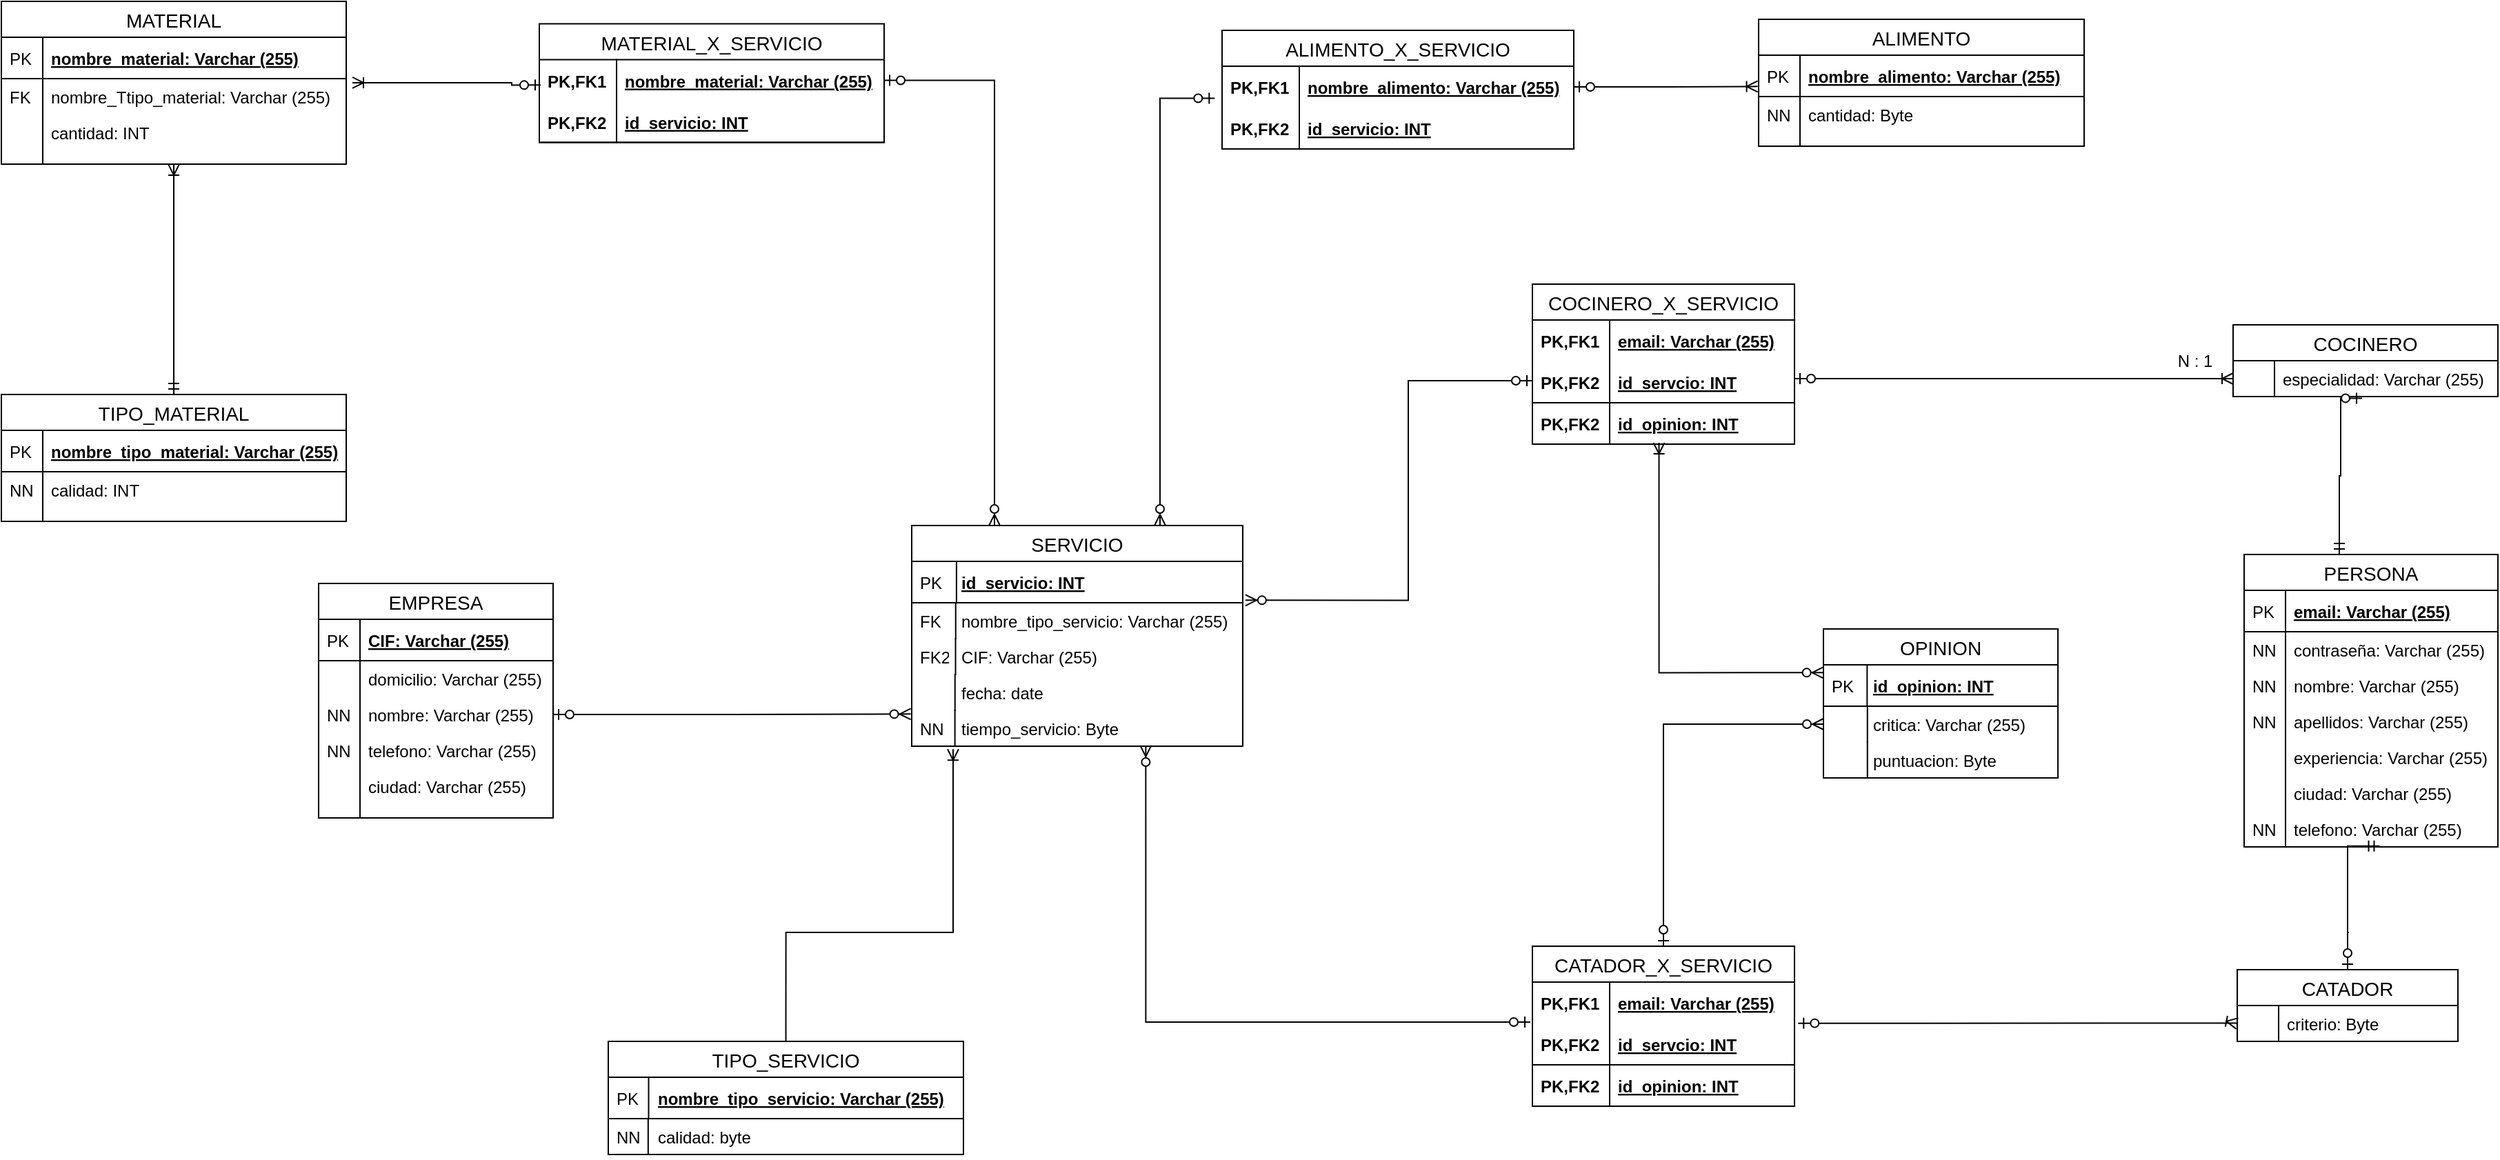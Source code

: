<mxfile version="12.9.14" type="google"><diagram id="ZDZ_1KlS13hnAHn3ss_e" name="Page-1"><mxGraphModel dx="3721" dy="643" grid="1" gridSize="10" guides="1" tooltips="1" connect="1" arrows="1" fold="1" page="1" pageScale="1" pageWidth="827" pageHeight="1169" math="0" shadow="0"><root><mxCell id="0"/><mxCell id="1" parent="0"/><mxCell id="S2x-d__fYlNDsYs370uz-185" style="edgeStyle=orthogonalEdgeStyle;rounded=0;orthogonalLoop=1;jettySize=auto;html=1;exitX=0.5;exitY=0;exitDx=0;exitDy=0;endArrow=ERmandOne;endFill=0;startArrow=ERzeroToOne;startFill=1;entryX=0.534;entryY=0.978;entryDx=0;entryDy=0;entryPerimeter=0;" parent="1" source="S2x-d__fYlNDsYs370uz-127" target="S2x-d__fYlNDsYs370uz-112" edge="1"><mxGeometry relative="1" as="geometry"><Array as="points"><mxPoint x="-578" y="1280"/><mxPoint x="-579" y="1280"/><mxPoint x="-579" y="1240"/></Array><mxPoint x="-577" y="1220" as="targetPoint"/></mxGeometry></mxCell><mxCell id="S2x-d__fYlNDsYs370uz-69" value="ALIMENTO" style="swimlane;fontStyle=0;childLayout=stackLayout;horizontal=1;startSize=26;horizontalStack=0;resizeParent=1;resizeParentMax=0;resizeLast=0;collapsible=1;marginBottom=0;align=center;fontSize=14;" parent="1" vertex="1"><mxGeometry x="-1006" y="618" width="236" height="92" as="geometry"/></mxCell><mxCell id="S2x-d__fYlNDsYs370uz-70" value="nombre_alimento: Varchar (255)" style="shape=partialRectangle;top=0;left=0;right=0;bottom=1;align=left;verticalAlign=middle;fillColor=none;spacingLeft=34;spacingRight=4;overflow=hidden;rotatable=0;points=[[0,0.5],[1,0.5]];portConstraint=eastwest;dropTarget=0;fontStyle=5;fontSize=12;" parent="S2x-d__fYlNDsYs370uz-69" vertex="1"><mxGeometry y="26" width="236" height="30" as="geometry"/></mxCell><mxCell id="S2x-d__fYlNDsYs370uz-71" value="PK" style="shape=partialRectangle;top=0;left=0;bottom=0;fillColor=none;align=left;verticalAlign=middle;spacingLeft=4;spacingRight=4;overflow=hidden;rotatable=0;points=[];portConstraint=eastwest;part=1;fontSize=12;" parent="S2x-d__fYlNDsYs370uz-70" vertex="1" connectable="0"><mxGeometry width="30" height="30" as="geometry"/></mxCell><mxCell id="S2x-d__fYlNDsYs370uz-72" value="cantidad: Byte" style="shape=partialRectangle;top=0;left=0;right=0;bottom=0;align=left;verticalAlign=top;fillColor=none;spacingLeft=34;spacingRight=4;overflow=hidden;rotatable=0;points=[[0,0.5],[1,0.5]];portConstraint=eastwest;dropTarget=0;fontSize=12;" parent="S2x-d__fYlNDsYs370uz-69" vertex="1"><mxGeometry y="56" width="236" height="26" as="geometry"/></mxCell><mxCell id="S2x-d__fYlNDsYs370uz-73" value="NN" style="shape=partialRectangle;top=0;left=0;bottom=0;fillColor=none;align=left;verticalAlign=top;spacingLeft=4;spacingRight=4;overflow=hidden;rotatable=0;points=[];portConstraint=eastwest;part=1;fontSize=12;" parent="S2x-d__fYlNDsYs370uz-72" vertex="1" connectable="0"><mxGeometry width="30" height="26" as="geometry"/></mxCell><mxCell id="S2x-d__fYlNDsYs370uz-78" value="" style="shape=partialRectangle;top=0;left=0;right=0;bottom=0;align=left;verticalAlign=top;fillColor=none;spacingLeft=34;spacingRight=4;overflow=hidden;rotatable=0;points=[[0,0.5],[1,0.5]];portConstraint=eastwest;dropTarget=0;fontSize=12;" parent="S2x-d__fYlNDsYs370uz-69" vertex="1"><mxGeometry y="82" width="236" height="10" as="geometry"/></mxCell><mxCell id="S2x-d__fYlNDsYs370uz-79" value="" style="shape=partialRectangle;top=0;left=0;bottom=0;fillColor=none;align=left;verticalAlign=top;spacingLeft=4;spacingRight=4;overflow=hidden;rotatable=0;points=[];portConstraint=eastwest;part=1;fontSize=12;" parent="S2x-d__fYlNDsYs370uz-78" vertex="1" connectable="0"><mxGeometry width="30" height="10" as="geometry"/></mxCell><mxCell id="S2x-d__fYlNDsYs370uz-49" value="MATERIAL" style="swimlane;fontStyle=0;childLayout=stackLayout;horizontal=1;startSize=26;horizontalStack=0;resizeParent=1;resizeParentMax=0;resizeLast=0;collapsible=1;marginBottom=0;align=center;fontSize=14;" parent="1" vertex="1"><mxGeometry x="-2280" y="605" width="250" height="118" as="geometry"/></mxCell><mxCell id="S2x-d__fYlNDsYs370uz-50" value="nombre_material: Varchar (255)" style="shape=partialRectangle;top=0;left=0;right=0;bottom=1;align=left;verticalAlign=middle;fillColor=none;spacingLeft=34;spacingRight=4;overflow=hidden;rotatable=0;points=[[0,0.5],[1,0.5]];portConstraint=eastwest;dropTarget=0;fontStyle=5;fontSize=12;" parent="S2x-d__fYlNDsYs370uz-49" vertex="1"><mxGeometry y="26" width="250" height="30" as="geometry"/></mxCell><mxCell id="S2x-d__fYlNDsYs370uz-51" value="PK" style="shape=partialRectangle;top=0;left=0;bottom=0;fillColor=none;align=left;verticalAlign=middle;spacingLeft=4;spacingRight=4;overflow=hidden;rotatable=0;points=[];portConstraint=eastwest;part=1;fontSize=12;" parent="S2x-d__fYlNDsYs370uz-50" vertex="1" connectable="0"><mxGeometry width="30" height="30" as="geometry"/></mxCell><mxCell id="S2x-d__fYlNDsYs370uz-52" value="nombre_Ttipo_material: Varchar (255)" style="shape=partialRectangle;top=0;left=0;right=0;bottom=0;align=left;verticalAlign=top;fillColor=none;spacingLeft=34;spacingRight=4;overflow=hidden;rotatable=0;points=[[0,0.5],[1,0.5]];portConstraint=eastwest;dropTarget=0;fontSize=12;" parent="S2x-d__fYlNDsYs370uz-49" vertex="1"><mxGeometry y="56" width="250" height="26" as="geometry"/></mxCell><mxCell id="S2x-d__fYlNDsYs370uz-53" value="FK" style="shape=partialRectangle;top=0;left=0;bottom=0;fillColor=none;align=left;verticalAlign=top;spacingLeft=4;spacingRight=4;overflow=hidden;rotatable=0;points=[];portConstraint=eastwest;part=1;fontSize=12;" parent="S2x-d__fYlNDsYs370uz-52" vertex="1" connectable="0"><mxGeometry width="30" height="26" as="geometry"/></mxCell><mxCell id="S2x-d__fYlNDsYs370uz-54" value="cantidad: INT" style="shape=partialRectangle;top=0;left=0;right=0;bottom=0;align=left;verticalAlign=top;fillColor=none;spacingLeft=34;spacingRight=4;overflow=hidden;rotatable=0;points=[[0,0.5],[1,0.5]];portConstraint=eastwest;dropTarget=0;fontSize=12;" parent="S2x-d__fYlNDsYs370uz-49" vertex="1"><mxGeometry y="82" width="250" height="26" as="geometry"/></mxCell><mxCell id="S2x-d__fYlNDsYs370uz-55" value="" style="shape=partialRectangle;top=0;left=0;bottom=0;fillColor=none;align=left;verticalAlign=top;spacingLeft=4;spacingRight=4;overflow=hidden;rotatable=0;points=[];portConstraint=eastwest;part=1;fontSize=12;" parent="S2x-d__fYlNDsYs370uz-54" vertex="1" connectable="0"><mxGeometry width="30" height="26" as="geometry"/></mxCell><mxCell id="S2x-d__fYlNDsYs370uz-56" value="" style="shape=partialRectangle;top=0;left=0;right=0;bottom=0;align=left;verticalAlign=top;fillColor=none;spacingLeft=34;spacingRight=4;overflow=hidden;rotatable=0;points=[[0,0.5],[1,0.5]];portConstraint=eastwest;dropTarget=0;fontSize=12;" parent="S2x-d__fYlNDsYs370uz-49" vertex="1"><mxGeometry y="108" width="250" height="10" as="geometry"/></mxCell><mxCell id="S2x-d__fYlNDsYs370uz-57" value="" style="shape=partialRectangle;top=0;left=0;bottom=0;fillColor=none;align=left;verticalAlign=top;spacingLeft=4;spacingRight=4;overflow=hidden;rotatable=0;points=[];portConstraint=eastwest;part=1;fontSize=12;" parent="S2x-d__fYlNDsYs370uz-56" vertex="1" connectable="0"><mxGeometry width="30" height="10" as="geometry"/></mxCell><mxCell id="S2x-d__fYlNDsYs370uz-145" value="OPINION" style="swimlane;fontStyle=0;childLayout=stackLayout;horizontal=1;startSize=26;horizontalStack=0;resizeParent=1;resizeParentMax=0;resizeLast=0;collapsible=1;marginBottom=0;align=center;fontSize=14;" parent="1" vertex="1"><mxGeometry x="-959" y="1060" width="170" height="108" as="geometry"/></mxCell><mxCell id="S2x-d__fYlNDsYs370uz-146" value="id_opinion: INT" style="shape=partialRectangle;top=0;left=0;right=0;bottom=1;align=left;verticalAlign=middle;fillColor=none;spacingLeft=34;spacingRight=4;overflow=hidden;rotatable=0;points=[[0,0.5],[1,0.5]];portConstraint=eastwest;dropTarget=0;fontStyle=5;fontSize=12;" parent="S2x-d__fYlNDsYs370uz-145" vertex="1"><mxGeometry y="26" width="170" height="30" as="geometry"/></mxCell><mxCell id="S2x-d__fYlNDsYs370uz-147" value="PK" style="shape=partialRectangle;top=0;left=0;bottom=0;fillColor=none;align=left;verticalAlign=middle;spacingLeft=4;spacingRight=4;overflow=hidden;rotatable=0;points=[];portConstraint=eastwest;part=1;fontSize=12;" parent="S2x-d__fYlNDsYs370uz-146" vertex="1" connectable="0"><mxGeometry width="31.667" height="30" as="geometry"/></mxCell><mxCell id="S2x-d__fYlNDsYs370uz-156" value="critica: Varchar (255)" style="shape=partialRectangle;top=0;left=0;right=0;bottom=0;align=left;verticalAlign=top;fillColor=none;spacingLeft=34;spacingRight=4;overflow=hidden;rotatable=0;points=[[0,0.5],[1,0.5]];portConstraint=eastwest;dropTarget=0;fontSize=12;" parent="S2x-d__fYlNDsYs370uz-145" vertex="1"><mxGeometry y="56" width="170" height="26" as="geometry"/></mxCell><mxCell id="S2x-d__fYlNDsYs370uz-157" value="" style="shape=partialRectangle;top=0;left=0;bottom=0;fillColor=none;align=left;verticalAlign=top;spacingLeft=4;spacingRight=4;overflow=hidden;rotatable=0;points=[];portConstraint=eastwest;part=1;fontSize=12;" parent="S2x-d__fYlNDsYs370uz-156" vertex="1" connectable="0"><mxGeometry width="31.875" height="26" as="geometry"/></mxCell><mxCell id="N7f0ZrR4zLG8gXQav3e6-27" value="puntuacion: Byte" style="shape=partialRectangle;top=0;left=0;right=0;bottom=0;align=left;verticalAlign=top;fillColor=none;spacingLeft=34;spacingRight=4;overflow=hidden;rotatable=0;points=[[0,0.5],[1,0.5]];portConstraint=eastwest;dropTarget=0;fontSize=12;" parent="S2x-d__fYlNDsYs370uz-145" vertex="1"><mxGeometry y="82" width="170" height="26" as="geometry"/></mxCell><mxCell id="N7f0ZrR4zLG8gXQav3e6-28" value="" style="shape=partialRectangle;top=0;left=0;bottom=0;fillColor=none;align=left;verticalAlign=top;spacingLeft=4;spacingRight=4;overflow=hidden;rotatable=0;points=[];portConstraint=eastwest;part=1;fontSize=12;" parent="N7f0ZrR4zLG8gXQav3e6-27" vertex="1" connectable="0"><mxGeometry width="31.875" height="26" as="geometry"/></mxCell><mxCell id="S2x-d__fYlNDsYs370uz-195" style="edgeStyle=orthogonalEdgeStyle;rounded=0;orthogonalLoop=1;jettySize=auto;html=1;entryX=0.483;entryY=0.967;entryDx=0;entryDy=0;entryPerimeter=0;endArrow=ERoneToMany;endFill=0;exitX=-0.001;exitY=0.189;exitDx=0;exitDy=0;exitPerimeter=0;startArrow=ERzeroToMany;startFill=1;" parent="1" source="S2x-d__fYlNDsYs370uz-146" target="N7f0ZrR4zLG8gXQav3e6-23" edge="1"><mxGeometry relative="1" as="geometry"><mxPoint x="-856" y="1080" as="sourcePoint"/><mxPoint x="-1079.8" y="931.09" as="targetPoint"/></mxGeometry></mxCell><mxCell id="S2x-d__fYlNDsYs370uz-193" style="edgeStyle=orthogonalEdgeStyle;rounded=0;orthogonalLoop=1;jettySize=auto;html=1;entryX=0;entryY=0.5;entryDx=0;entryDy=0;endArrow=ERoneToMany;endFill=0;exitX=1;exitY=0.417;exitDx=0;exitDy=0;exitPerimeter=0;startArrow=ERzeroToOne;startFill=1;" parent="1" source="N7f0ZrR4zLG8gXQav3e6-19" target="S2x-d__fYlNDsYs370uz-119" edge="1"><mxGeometry relative="1" as="geometry"><mxPoint x="-974.0" y="878.336" as="sourcePoint"/></mxGeometry></mxCell><mxCell id="S2x-d__fYlNDsYs370uz-191" value="N : 1" style="text;html=1;align=center;verticalAlign=middle;resizable=0;points=[];autosize=1;" parent="1" vertex="1"><mxGeometry x="-710" y="855.5" width="40" height="20" as="geometry"/></mxCell><mxCell id="S2x-d__fYlNDsYs370uz-201" style="edgeStyle=orthogonalEdgeStyle;rounded=0;orthogonalLoop=1;jettySize=auto;html=1;entryX=0;entryY=0.5;entryDx=0;entryDy=0;endArrow=ERoneToMany;endFill=0;exitX=1.014;exitY=0.994;exitDx=0;exitDy=0;startArrow=ERzeroToOne;startFill=1;exitPerimeter=0;" parent="1" source="N7f0ZrR4zLG8gXQav3e6-30" target="S2x-d__fYlNDsYs370uz-128" edge="1"><mxGeometry relative="1" as="geometry"><mxPoint x="-954.76" y="1353.346" as="sourcePoint"/><Array as="points"><mxPoint x="-660" y="1346"/></Array></mxGeometry></mxCell><mxCell id="S2x-d__fYlNDsYs370uz-127" value="CATADOR" style="swimlane;fontStyle=0;childLayout=stackLayout;horizontal=1;startSize=26;horizontalStack=0;resizeParent=1;resizeParentMax=0;resizeLast=0;collapsible=1;marginBottom=0;align=center;fontSize=14;" parent="1" vertex="1"><mxGeometry x="-659" y="1307" width="160" height="52" as="geometry"/></mxCell><mxCell id="S2x-d__fYlNDsYs370uz-128" value="criterio: Byte" style="shape=partialRectangle;top=0;left=0;right=0;bottom=0;align=left;verticalAlign=top;fillColor=none;spacingLeft=34;spacingRight=4;overflow=hidden;rotatable=0;points=[[0,0.5],[1,0.5]];portConstraint=eastwest;dropTarget=0;fontSize=12;" parent="S2x-d__fYlNDsYs370uz-127" vertex="1"><mxGeometry y="26" width="160" height="26" as="geometry"/></mxCell><mxCell id="S2x-d__fYlNDsYs370uz-129" value="" style="shape=partialRectangle;top=0;left=0;bottom=0;fillColor=none;align=left;verticalAlign=top;spacingLeft=4;spacingRight=4;overflow=hidden;rotatable=0;points=[];portConstraint=eastwest;part=1;fontSize=12;" parent="S2x-d__fYlNDsYs370uz-128" vertex="1" connectable="0"><mxGeometry width="30" height="26" as="geometry"/></mxCell><mxCell id="S2x-d__fYlNDsYs370uz-206" style="edgeStyle=orthogonalEdgeStyle;rounded=0;orthogonalLoop=1;jettySize=auto;html=1;entryX=0.5;entryY=0;entryDx=0;entryDy=0;endArrow=ERzeroToOne;endFill=1;exitX=0;exitY=0.5;exitDx=0;exitDy=0;startArrow=ERzeroToMany;startFill=1;" parent="1" source="S2x-d__fYlNDsYs370uz-156" target="N7f0ZrR4zLG8gXQav3e6-29" edge="1"><mxGeometry relative="1" as="geometry"><mxPoint x="-855.875" y="1171.333" as="sourcePoint"/><mxPoint x="-1075" y="1306" as="targetPoint"/></mxGeometry></mxCell><mxCell id="S2x-d__fYlNDsYs370uz-116" value="COCINERO" style="swimlane;fontStyle=0;childLayout=stackLayout;horizontal=1;startSize=26;horizontalStack=0;resizeParent=1;resizeParentMax=0;resizeLast=0;collapsible=1;marginBottom=0;align=center;fontSize=14;" parent="1" vertex="1"><mxGeometry x="-662" y="839.5" width="192" height="52" as="geometry"/></mxCell><mxCell id="S2x-d__fYlNDsYs370uz-119" value="especialidad: Varchar (255)" style="shape=partialRectangle;top=0;left=0;right=0;bottom=0;align=left;verticalAlign=top;fillColor=none;spacingLeft=34;spacingRight=4;overflow=hidden;rotatable=0;points=[[0,0.5],[1,0.5]];portConstraint=eastwest;dropTarget=0;fontSize=12;" parent="S2x-d__fYlNDsYs370uz-116" vertex="1"><mxGeometry y="26" width="192" height="26" as="geometry"/></mxCell><mxCell id="S2x-d__fYlNDsYs370uz-120" value="" style="shape=partialRectangle;top=0;left=0;bottom=0;fillColor=none;align=left;verticalAlign=top;spacingLeft=4;spacingRight=4;overflow=hidden;rotatable=0;points=[];portConstraint=eastwest;part=1;fontSize=12;" parent="S2x-d__fYlNDsYs370uz-119" vertex="1" connectable="0"><mxGeometry width="30" height="26" as="geometry"/></mxCell><mxCell id="S2x-d__fYlNDsYs370uz-213" style="edgeStyle=orthogonalEdgeStyle;rounded=0;orthogonalLoop=1;jettySize=auto;html=1;entryX=1.008;entryY=0.939;entryDx=0;entryDy=0;endArrow=ERzeroToMany;endFill=1;entryPerimeter=0;exitX=0;exitY=0.467;exitDx=0;exitDy=0;exitPerimeter=0;startArrow=ERzeroToOne;startFill=1;" parent="1" source="N7f0ZrR4zLG8gXQav3e6-19" target="S2x-d__fYlNDsYs370uz-2" edge="1"><mxGeometry relative="1" as="geometry"><Array as="points"><mxPoint x="-1260" y="880"/><mxPoint x="-1260" y="1039"/></Array><mxPoint x="-1174.2" y="880.26" as="sourcePoint"/></mxGeometry></mxCell><mxCell id="S2x-d__fYlNDsYs370uz-1" value="SERVICIO" style="swimlane;fontStyle=0;childLayout=stackLayout;horizontal=1;startSize=26;horizontalStack=0;resizeParent=1;resizeParentMax=0;resizeLast=0;collapsible=1;marginBottom=0;align=center;fontSize=14;" parent="1" vertex="1"><mxGeometry x="-1620" y="985" width="240" height="160" as="geometry"/></mxCell><mxCell id="S2x-d__fYlNDsYs370uz-2" value="id_servicio: INT" style="shape=partialRectangle;top=0;left=0;right=0;bottom=1;align=left;verticalAlign=middle;fillColor=none;spacingLeft=34;spacingRight=4;overflow=hidden;rotatable=0;points=[[0,0.5],[1,0.5]];portConstraint=eastwest;dropTarget=0;fontStyle=5;fontSize=12;" parent="S2x-d__fYlNDsYs370uz-1" vertex="1"><mxGeometry y="26" width="240" height="30" as="geometry"/></mxCell><mxCell id="S2x-d__fYlNDsYs370uz-3" value="PK" style="shape=partialRectangle;top=0;left=0;bottom=0;fillColor=none;align=left;verticalAlign=middle;spacingLeft=4;spacingRight=4;overflow=hidden;rotatable=0;points=[];portConstraint=eastwest;part=1;fontSize=12;" parent="S2x-d__fYlNDsYs370uz-2" vertex="1" connectable="0"><mxGeometry width="32.452" height="30" as="geometry"/></mxCell><mxCell id="S2x-d__fYlNDsYs370uz-4" value="nombre_tipo_servicio: Varchar (255)" style="shape=partialRectangle;top=0;left=0;right=0;bottom=0;align=left;verticalAlign=top;fillColor=none;spacingLeft=34;spacingRight=4;overflow=hidden;rotatable=0;points=[[0,0.5],[1,0.5]];portConstraint=eastwest;dropTarget=0;fontSize=12;" parent="S2x-d__fYlNDsYs370uz-1" vertex="1"><mxGeometry y="56" width="240" height="26" as="geometry"/></mxCell><mxCell id="S2x-d__fYlNDsYs370uz-5" value="FK" style="shape=partialRectangle;top=0;left=0;bottom=0;fillColor=none;align=left;verticalAlign=top;spacingLeft=4;spacingRight=4;overflow=hidden;rotatable=0;points=[];portConstraint=eastwest;part=1;fontSize=12;" parent="S2x-d__fYlNDsYs370uz-4" vertex="1" connectable="0"><mxGeometry width="31.875" height="26" as="geometry"/></mxCell><mxCell id="S2x-d__fYlNDsYs370uz-6" value="CIF: Varchar (255)" style="shape=partialRectangle;top=0;left=0;right=0;bottom=0;align=left;verticalAlign=top;fillColor=none;spacingLeft=34;spacingRight=4;overflow=hidden;rotatable=0;points=[[0,0.5],[1,0.5]];portConstraint=eastwest;dropTarget=0;fontSize=12;" parent="S2x-d__fYlNDsYs370uz-1" vertex="1"><mxGeometry y="82" width="240" height="26" as="geometry"/></mxCell><mxCell id="S2x-d__fYlNDsYs370uz-7" value="FK2" style="shape=partialRectangle;top=0;left=0;bottom=0;fillColor=none;align=left;verticalAlign=top;spacingLeft=4;spacingRight=4;overflow=hidden;rotatable=0;points=[];portConstraint=eastwest;part=1;fontSize=12;" parent="S2x-d__fYlNDsYs370uz-6" vertex="1" connectable="0"><mxGeometry width="31.765" height="26" as="geometry"/></mxCell><mxCell id="S2x-d__fYlNDsYs370uz-18" value="fecha: date" style="shape=partialRectangle;top=0;left=0;right=0;bottom=0;align=left;verticalAlign=top;fillColor=none;spacingLeft=34;spacingRight=4;overflow=hidden;rotatable=0;points=[[0,0.5],[1,0.5]];portConstraint=eastwest;dropTarget=0;fontSize=12;" parent="S2x-d__fYlNDsYs370uz-1" vertex="1"><mxGeometry y="108" width="240" height="26" as="geometry"/></mxCell><mxCell id="S2x-d__fYlNDsYs370uz-19" value="" style="shape=partialRectangle;top=0;left=0;bottom=0;fillColor=none;align=left;verticalAlign=top;spacingLeft=4;spacingRight=4;overflow=hidden;rotatable=0;points=[];portConstraint=eastwest;part=1;fontSize=12;" parent="S2x-d__fYlNDsYs370uz-18" vertex="1" connectable="0"><mxGeometry width="31.364" height="26" as="geometry"/></mxCell><mxCell id="S2x-d__fYlNDsYs370uz-20" value="tiempo_servicio: Byte" style="shape=partialRectangle;top=0;left=0;right=0;bottom=0;align=left;verticalAlign=top;fillColor=none;spacingLeft=34;spacingRight=4;overflow=hidden;rotatable=0;points=[[0,0.5],[1,0.5]];portConstraint=eastwest;dropTarget=0;fontSize=12;" parent="S2x-d__fYlNDsYs370uz-1" vertex="1"><mxGeometry y="134" width="240" height="26" as="geometry"/></mxCell><mxCell id="S2x-d__fYlNDsYs370uz-21" value="NN" style="shape=partialRectangle;top=0;left=0;bottom=0;fillColor=none;align=left;verticalAlign=top;spacingLeft=4;spacingRight=4;overflow=hidden;rotatable=0;points=[];portConstraint=eastwest;part=1;fontSize=12;" parent="S2x-d__fYlNDsYs370uz-20" vertex="1" connectable="0"><mxGeometry width="31.304" height="26" as="geometry"/></mxCell><mxCell id="S2x-d__fYlNDsYs370uz-218" style="edgeStyle=orthogonalEdgeStyle;rounded=0;orthogonalLoop=1;jettySize=auto;html=1;entryX=0.707;entryY=0.98;entryDx=0;entryDy=0;endArrow=ERzeroToMany;endFill=1;exitX=-0.008;exitY=-0.033;exitDx=0;exitDy=0;startArrow=ERzeroToOne;startFill=1;exitPerimeter=0;entryPerimeter=0;" parent="1" source="N7f0ZrR4zLG8gXQav3e6-32" target="S2x-d__fYlNDsYs370uz-20" edge="1"><mxGeometry relative="1" as="geometry"><Array as="points"><mxPoint x="-1450" y="1345"/></Array><mxPoint x="-1195.0" y="1371" as="sourcePoint"/><mxPoint x="-1445" y="1132" as="targetPoint"/></mxGeometry></mxCell><mxCell id="S2x-d__fYlNDsYs370uz-222" style="edgeStyle=orthogonalEdgeStyle;rounded=0;orthogonalLoop=1;jettySize=auto;html=1;entryX=-0.004;entryY=0.103;entryDx=0;entryDy=0;entryPerimeter=0;endArrow=ERzeroToMany;endFill=1;exitX=1;exitY=0.5;exitDx=0;exitDy=0;startArrow=ERzeroToOne;startFill=1;" parent="1" source="S2x-d__fYlNDsYs370uz-34" edge="1"><mxGeometry relative="1" as="geometry"><mxPoint x="-1725" y="1122" as="sourcePoint"/><mxPoint x="-1620.7" y="1121.678" as="targetPoint"/></mxGeometry></mxCell><mxCell id="S2x-d__fYlNDsYs370uz-227" style="edgeStyle=orthogonalEdgeStyle;rounded=0;orthogonalLoop=1;jettySize=auto;html=1;entryX=0.125;entryY=1.083;entryDx=0;entryDy=0;endArrow=ERoneToMany;endFill=0;entryPerimeter=0;exitX=0.5;exitY=0;exitDx=0;exitDy=0;" parent="1" source="S2x-d__fYlNDsYs370uz-22" target="S2x-d__fYlNDsYs370uz-20" edge="1"><mxGeometry relative="1" as="geometry"><mxPoint x="-1785" y="1241" as="sourcePoint"/><mxPoint x="-1622.275" y="1147.158" as="targetPoint"/><Array as="points"><mxPoint x="-1711" y="1280"/><mxPoint x="-1590" y="1280"/></Array></mxGeometry></mxCell><mxCell id="S2x-d__fYlNDsYs370uz-233" style="edgeStyle=orthogonalEdgeStyle;rounded=0;orthogonalLoop=1;jettySize=auto;html=1;entryX=0.75;entryY=0;entryDx=0;entryDy=0;endArrow=ERzeroToMany;endFill=1;exitX=-0.021;exitY=0.775;exitDx=0;exitDy=0;exitPerimeter=0;startArrow=ERzeroToOne;startFill=1;" parent="1" source="N7f0ZrR4zLG8gXQav3e6-9" target="S2x-d__fYlNDsYs370uz-1" edge="1"><mxGeometry relative="1" as="geometry"><mxPoint x="-1381.56" y="663.57" as="sourcePoint"/></mxGeometry></mxCell><mxCell id="S2x-d__fYlNDsYs370uz-238" style="edgeStyle=orthogonalEdgeStyle;rounded=0;orthogonalLoop=1;jettySize=auto;html=1;entryX=-0.003;entryY=0.756;entryDx=0;entryDy=0;endArrow=ERoneToMany;endFill=0;entryPerimeter=0;exitX=1;exitY=0.5;exitDx=0;exitDy=0;startArrow=ERzeroToOne;startFill=1;" parent="1" source="N7f0ZrR4zLG8gXQav3e6-9" target="S2x-d__fYlNDsYs370uz-70" edge="1"><mxGeometry relative="1" as="geometry"><mxPoint x="-1210.03" y="669" as="sourcePoint"/></mxGeometry></mxCell><mxCell id="S2x-d__fYlNDsYs370uz-245" style="edgeStyle=orthogonalEdgeStyle;rounded=0;orthogonalLoop=1;jettySize=auto;html=1;entryX=0.25;entryY=0;entryDx=0;entryDy=0;endArrow=ERzeroToMany;endFill=1;exitX=1;exitY=0.5;exitDx=0;exitDy=0;startArrow=ERzeroToOne;startFill=1;" parent="1" source="N7f0ZrR4zLG8gXQav3e6-2" target="S2x-d__fYlNDsYs370uz-1" edge="1"><mxGeometry relative="1" as="geometry"><mxPoint x="-1690.22" y="664.726" as="sourcePoint"/></mxGeometry></mxCell><mxCell id="S2x-d__fYlNDsYs370uz-252" style="edgeStyle=orthogonalEdgeStyle;rounded=0;orthogonalLoop=1;jettySize=auto;html=1;entryX=1.018;entryY=0.115;entryDx=0;entryDy=0;entryPerimeter=0;endArrow=ERoneToMany;endFill=0;startArrow=ERzeroToOne;startFill=1;exitX=0.004;exitY=0.614;exitDx=0;exitDy=0;exitPerimeter=0;" parent="1" source="N7f0ZrR4zLG8gXQav3e6-2" target="S2x-d__fYlNDsYs370uz-52" edge="1"><mxGeometry relative="1" as="geometry"><mxPoint x="-1910.88" y="663.84" as="sourcePoint"/><Array as="points"><mxPoint x="-1910" y="666"/><mxPoint x="-1910" y="664"/></Array></mxGeometry></mxCell><mxCell id="S2x-d__fYlNDsYs370uz-29" value="EMPRESA" style="swimlane;fontStyle=0;childLayout=stackLayout;horizontal=1;startSize=26;horizontalStack=0;resizeParent=1;resizeParentMax=0;resizeLast=0;collapsible=1;marginBottom=0;align=center;fontSize=14;" parent="1" vertex="1"><mxGeometry x="-2050" y="1027" width="170" height="170" as="geometry"/></mxCell><mxCell id="S2x-d__fYlNDsYs370uz-30" value="CIF: Varchar (255)" style="shape=partialRectangle;top=0;left=0;right=0;bottom=1;align=left;verticalAlign=middle;fillColor=none;spacingLeft=34;spacingRight=4;overflow=hidden;rotatable=0;points=[[0,0.5],[1,0.5]];portConstraint=eastwest;dropTarget=0;fontStyle=5;fontSize=12;" parent="S2x-d__fYlNDsYs370uz-29" vertex="1"><mxGeometry y="26" width="170" height="30" as="geometry"/></mxCell><mxCell id="S2x-d__fYlNDsYs370uz-31" value="PK" style="shape=partialRectangle;top=0;left=0;bottom=0;fillColor=none;align=left;verticalAlign=middle;spacingLeft=4;spacingRight=4;overflow=hidden;rotatable=0;points=[];portConstraint=eastwest;part=1;fontSize=12;" parent="S2x-d__fYlNDsYs370uz-30" vertex="1" connectable="0"><mxGeometry width="30" height="30" as="geometry"/></mxCell><mxCell id="S2x-d__fYlNDsYs370uz-32" value="domicilio: Varchar (255)" style="shape=partialRectangle;top=0;left=0;right=0;bottom=0;align=left;verticalAlign=top;fillColor=none;spacingLeft=34;spacingRight=4;overflow=hidden;rotatable=0;points=[[0,0.5],[1,0.5]];portConstraint=eastwest;dropTarget=0;fontSize=12;" parent="S2x-d__fYlNDsYs370uz-29" vertex="1"><mxGeometry y="56" width="170" height="26" as="geometry"/></mxCell><mxCell id="S2x-d__fYlNDsYs370uz-33" value="" style="shape=partialRectangle;top=0;left=0;bottom=0;fillColor=none;align=left;verticalAlign=top;spacingLeft=4;spacingRight=4;overflow=hidden;rotatable=0;points=[];portConstraint=eastwest;part=1;fontSize=12;" parent="S2x-d__fYlNDsYs370uz-32" vertex="1" connectable="0"><mxGeometry width="30" height="26" as="geometry"/></mxCell><mxCell id="S2x-d__fYlNDsYs370uz-34" value="nombre: Varchar (255)" style="shape=partialRectangle;top=0;left=0;right=0;bottom=0;align=left;verticalAlign=top;fillColor=none;spacingLeft=34;spacingRight=4;overflow=hidden;rotatable=0;points=[[0,0.5],[1,0.5]];portConstraint=eastwest;dropTarget=0;fontSize=12;fontStyle=0" parent="S2x-d__fYlNDsYs370uz-29" vertex="1"><mxGeometry y="82" width="170" height="26" as="geometry"/></mxCell><mxCell id="S2x-d__fYlNDsYs370uz-35" value="NN" style="shape=partialRectangle;top=0;left=0;bottom=0;fillColor=none;align=left;verticalAlign=top;spacingLeft=4;spacingRight=4;overflow=hidden;rotatable=0;points=[];portConstraint=eastwest;part=1;fontSize=12;" parent="S2x-d__fYlNDsYs370uz-34" vertex="1" connectable="0"><mxGeometry width="30" height="26" as="geometry"/></mxCell><mxCell id="S2x-d__fYlNDsYs370uz-36" value="telefono: Varchar (255)" style="shape=partialRectangle;top=0;left=0;right=0;bottom=0;align=left;verticalAlign=top;fillColor=none;spacingLeft=34;spacingRight=4;overflow=hidden;rotatable=0;points=[[0,0.5],[1,0.5]];portConstraint=eastwest;dropTarget=0;fontSize=12;fontStyle=0" parent="S2x-d__fYlNDsYs370uz-29" vertex="1"><mxGeometry y="108" width="170" height="26" as="geometry"/></mxCell><mxCell id="S2x-d__fYlNDsYs370uz-37" value="NN" style="shape=partialRectangle;top=0;left=0;bottom=0;fillColor=none;align=left;verticalAlign=top;spacingLeft=4;spacingRight=4;overflow=hidden;rotatable=0;points=[];portConstraint=eastwest;part=1;fontSize=12;" parent="S2x-d__fYlNDsYs370uz-36" vertex="1" connectable="0"><mxGeometry width="30" height="26" as="geometry"/></mxCell><mxCell id="S2x-d__fYlNDsYs370uz-38" value="ciudad: Varchar (255)" style="shape=partialRectangle;top=0;left=0;right=0;bottom=0;align=left;verticalAlign=top;fillColor=none;spacingLeft=34;spacingRight=4;overflow=hidden;rotatable=0;points=[[0,0.5],[1,0.5]];portConstraint=eastwest;dropTarget=0;fontSize=12;fontStyle=0" parent="S2x-d__fYlNDsYs370uz-29" vertex="1"><mxGeometry y="134" width="170" height="26" as="geometry"/></mxCell><mxCell id="S2x-d__fYlNDsYs370uz-39" value="" style="shape=partialRectangle;top=0;left=0;bottom=0;fillColor=none;align=left;verticalAlign=top;spacingLeft=4;spacingRight=4;overflow=hidden;rotatable=0;points=[];portConstraint=eastwest;part=1;fontSize=12;" parent="S2x-d__fYlNDsYs370uz-38" vertex="1" connectable="0"><mxGeometry width="30" height="26" as="geometry"/></mxCell><mxCell id="S2x-d__fYlNDsYs370uz-40" value="" style="shape=partialRectangle;top=0;left=0;right=0;bottom=0;align=left;verticalAlign=top;fillColor=none;spacingLeft=34;spacingRight=4;overflow=hidden;rotatable=0;points=[[0,0.5],[1,0.5]];portConstraint=eastwest;dropTarget=0;fontSize=12;" parent="S2x-d__fYlNDsYs370uz-29" vertex="1"><mxGeometry y="160" width="170" height="10" as="geometry"/></mxCell><mxCell id="S2x-d__fYlNDsYs370uz-41" value="" style="shape=partialRectangle;top=0;left=0;bottom=0;fillColor=none;align=left;verticalAlign=top;spacingLeft=4;spacingRight=4;overflow=hidden;rotatable=0;points=[];portConstraint=eastwest;part=1;fontSize=12;" parent="S2x-d__fYlNDsYs370uz-40" vertex="1" connectable="0"><mxGeometry width="30" height="10" as="geometry"/></mxCell><mxCell id="S2x-d__fYlNDsYs370uz-257" style="edgeStyle=orthogonalEdgeStyle;rounded=0;orthogonalLoop=1;jettySize=auto;html=1;endArrow=ERoneToMany;endFill=0;entryX=0.5;entryY=1;entryDx=0;entryDy=0;exitX=0.5;exitY=0;exitDx=0;exitDy=0;startArrow=ERmandOne;startFill=0;" parent="1" source="S2x-d__fYlNDsYs370uz-42" target="S2x-d__fYlNDsYs370uz-49" edge="1"><mxGeometry relative="1" as="geometry"><mxPoint x="-2180" y="740" as="targetPoint"/><mxPoint x="-2197.5" y="789.5" as="sourcePoint"/></mxGeometry></mxCell><mxCell id="S2x-d__fYlNDsYs370uz-42" value="TIPO_MATERIAL" style="swimlane;fontStyle=0;childLayout=stackLayout;horizontal=1;startSize=26;horizontalStack=0;resizeParent=1;resizeParentMax=0;resizeLast=0;collapsible=1;marginBottom=0;align=center;fontSize=14;" parent="1" vertex="1"><mxGeometry x="-2280" y="890" width="250" height="92" as="geometry"/></mxCell><mxCell id="S2x-d__fYlNDsYs370uz-43" value="nombre_tipo_material: Varchar (255)" style="shape=partialRectangle;top=0;left=0;right=0;bottom=1;align=left;verticalAlign=middle;fillColor=none;spacingLeft=34;spacingRight=4;overflow=hidden;rotatable=0;points=[[0,0.5],[1,0.5]];portConstraint=eastwest;dropTarget=0;fontStyle=5;fontSize=12;" parent="S2x-d__fYlNDsYs370uz-42" vertex="1"><mxGeometry y="26" width="250" height="30" as="geometry"/></mxCell><mxCell id="S2x-d__fYlNDsYs370uz-44" value="PK" style="shape=partialRectangle;top=0;left=0;bottom=0;fillColor=none;align=left;verticalAlign=middle;spacingLeft=4;spacingRight=4;overflow=hidden;rotatable=0;points=[];portConstraint=eastwest;part=1;fontSize=12;" parent="S2x-d__fYlNDsYs370uz-43" vertex="1" connectable="0"><mxGeometry width="30" height="30" as="geometry"/></mxCell><mxCell id="S2x-d__fYlNDsYs370uz-45" value="calidad: INT" style="shape=partialRectangle;top=0;left=0;right=0;bottom=0;align=left;verticalAlign=top;fillColor=none;spacingLeft=34;spacingRight=4;overflow=hidden;rotatable=0;points=[[0,0.5],[1,0.5]];portConstraint=eastwest;dropTarget=0;fontSize=12;" parent="S2x-d__fYlNDsYs370uz-42" vertex="1"><mxGeometry y="56" width="250" height="26" as="geometry"/></mxCell><mxCell id="S2x-d__fYlNDsYs370uz-46" value="NN" style="shape=partialRectangle;top=0;left=0;bottom=0;fillColor=none;align=left;verticalAlign=top;spacingLeft=4;spacingRight=4;overflow=hidden;rotatable=0;points=[];portConstraint=eastwest;part=1;fontSize=12;" parent="S2x-d__fYlNDsYs370uz-45" vertex="1" connectable="0"><mxGeometry width="30" height="26" as="geometry"/></mxCell><mxCell id="S2x-d__fYlNDsYs370uz-47" value="" style="shape=partialRectangle;top=0;left=0;right=0;bottom=0;align=left;verticalAlign=top;fillColor=none;spacingLeft=34;spacingRight=4;overflow=hidden;rotatable=0;points=[[0,0.5],[1,0.5]];portConstraint=eastwest;dropTarget=0;fontSize=12;" parent="S2x-d__fYlNDsYs370uz-42" vertex="1"><mxGeometry y="82" width="250" height="10" as="geometry"/></mxCell><mxCell id="S2x-d__fYlNDsYs370uz-48" value="" style="shape=partialRectangle;top=0;left=0;bottom=0;fillColor=none;align=left;verticalAlign=top;spacingLeft=4;spacingRight=4;overflow=hidden;rotatable=0;points=[];portConstraint=eastwest;part=1;fontSize=12;" parent="S2x-d__fYlNDsYs370uz-47" vertex="1" connectable="0"><mxGeometry width="30" height="10" as="geometry"/></mxCell><mxCell id="N7f0ZrR4zLG8gXQav3e6-15" style="edgeStyle=orthogonalEdgeStyle;rounded=0;orthogonalLoop=1;jettySize=auto;html=1;entryX=0.487;entryY=1.048;entryDx=0;entryDy=0;entryPerimeter=0;startArrow=ERmandOne;startFill=0;endArrow=ERzeroToOne;endFill=1;" parent="1" source="S2x-d__fYlNDsYs370uz-95" target="S2x-d__fYlNDsYs370uz-119" edge="1"><mxGeometry relative="1" as="geometry"><Array as="points"><mxPoint x="-585" y="949"/><mxPoint x="-584" y="949"/></Array></mxGeometry></mxCell><mxCell id="S2x-d__fYlNDsYs370uz-95" value="PERSONA" style="swimlane;fontStyle=0;childLayout=stackLayout;horizontal=1;startSize=26;horizontalStack=0;resizeParent=1;resizeParentMax=0;resizeLast=0;collapsible=1;marginBottom=0;align=center;fontSize=14;" parent="1" vertex="1"><mxGeometry x="-654" y="1006" width="184" height="212" as="geometry"/></mxCell><mxCell id="S2x-d__fYlNDsYs370uz-96" value="email: Varchar (255)" style="shape=partialRectangle;top=0;left=0;right=0;bottom=1;align=left;verticalAlign=middle;fillColor=none;spacingLeft=34;spacingRight=4;overflow=hidden;rotatable=0;points=[[0,0.5],[1,0.5]];portConstraint=eastwest;dropTarget=0;fontStyle=5;fontSize=12;" parent="S2x-d__fYlNDsYs370uz-95" vertex="1"><mxGeometry y="26" width="184" height="30" as="geometry"/></mxCell><mxCell id="S2x-d__fYlNDsYs370uz-97" value="PK" style="shape=partialRectangle;top=0;left=0;bottom=0;fillColor=none;align=left;verticalAlign=middle;spacingLeft=4;spacingRight=4;overflow=hidden;rotatable=0;points=[];portConstraint=eastwest;part=1;fontSize=12;" parent="S2x-d__fYlNDsYs370uz-96" vertex="1" connectable="0"><mxGeometry width="30" height="30" as="geometry"/></mxCell><mxCell id="S2x-d__fYlNDsYs370uz-98" value="contraseña: Varchar (255)" style="shape=partialRectangle;top=0;left=0;right=0;bottom=0;align=left;verticalAlign=top;fillColor=none;spacingLeft=34;spacingRight=4;overflow=hidden;rotatable=0;points=[[0,0.5],[1,0.5]];portConstraint=eastwest;dropTarget=0;fontSize=12;" parent="S2x-d__fYlNDsYs370uz-95" vertex="1"><mxGeometry y="56" width="184" height="26" as="geometry"/></mxCell><mxCell id="S2x-d__fYlNDsYs370uz-99" value="NN" style="shape=partialRectangle;top=0;left=0;bottom=0;fillColor=none;align=left;verticalAlign=top;spacingLeft=4;spacingRight=4;overflow=hidden;rotatable=0;points=[];portConstraint=eastwest;part=1;fontSize=12;" parent="S2x-d__fYlNDsYs370uz-98" vertex="1" connectable="0"><mxGeometry width="30" height="26" as="geometry"/></mxCell><mxCell id="S2x-d__fYlNDsYs370uz-100" value="nombre: Varchar (255)" style="shape=partialRectangle;top=0;left=0;right=0;bottom=0;align=left;verticalAlign=top;fillColor=none;spacingLeft=34;spacingRight=4;overflow=hidden;rotatable=0;points=[[0,0.5],[1,0.5]];portConstraint=eastwest;dropTarget=0;fontSize=12;" parent="S2x-d__fYlNDsYs370uz-95" vertex="1"><mxGeometry y="82" width="184" height="26" as="geometry"/></mxCell><mxCell id="S2x-d__fYlNDsYs370uz-101" value="NN" style="shape=partialRectangle;top=0;left=0;bottom=0;fillColor=none;align=left;verticalAlign=top;spacingLeft=4;spacingRight=4;overflow=hidden;rotatable=0;points=[];portConstraint=eastwest;part=1;fontSize=12;" parent="S2x-d__fYlNDsYs370uz-100" vertex="1" connectable="0"><mxGeometry width="30" height="26" as="geometry"/></mxCell><mxCell id="S2x-d__fYlNDsYs370uz-102" value="apellidos: Varchar (255)" style="shape=partialRectangle;top=0;left=0;right=0;bottom=0;align=left;verticalAlign=top;fillColor=none;spacingLeft=34;spacingRight=4;overflow=hidden;rotatable=0;points=[[0,0.5],[1,0.5]];portConstraint=eastwest;dropTarget=0;fontSize=12;" parent="S2x-d__fYlNDsYs370uz-95" vertex="1"><mxGeometry y="108" width="184" height="26" as="geometry"/></mxCell><mxCell id="S2x-d__fYlNDsYs370uz-103" value="NN" style="shape=partialRectangle;top=0;left=0;bottom=0;fillColor=none;align=left;verticalAlign=top;spacingLeft=4;spacingRight=4;overflow=hidden;rotatable=0;points=[];portConstraint=eastwest;part=1;fontSize=12;" parent="S2x-d__fYlNDsYs370uz-102" vertex="1" connectable="0"><mxGeometry width="30" height="26" as="geometry"/></mxCell><mxCell id="S2x-d__fYlNDsYs370uz-106" value="experiencia: Varchar (255)" style="shape=partialRectangle;top=0;left=0;right=0;bottom=0;align=left;verticalAlign=top;fillColor=none;spacingLeft=34;spacingRight=4;overflow=hidden;rotatable=0;points=[[0,0.5],[1,0.5]];portConstraint=eastwest;dropTarget=0;fontSize=12;" parent="S2x-d__fYlNDsYs370uz-95" vertex="1"><mxGeometry y="134" width="184" height="26" as="geometry"/></mxCell><mxCell id="S2x-d__fYlNDsYs370uz-107" value="" style="shape=partialRectangle;top=0;left=0;bottom=0;fillColor=none;align=left;verticalAlign=top;spacingLeft=4;spacingRight=4;overflow=hidden;rotatable=0;points=[];portConstraint=eastwest;part=1;fontSize=12;" parent="S2x-d__fYlNDsYs370uz-106" vertex="1" connectable="0"><mxGeometry width="30" height="26" as="geometry"/></mxCell><mxCell id="S2x-d__fYlNDsYs370uz-110" value="ciudad: Varchar (255)" style="shape=partialRectangle;top=0;left=0;right=0;bottom=0;align=left;verticalAlign=top;fillColor=none;spacingLeft=34;spacingRight=4;overflow=hidden;rotatable=0;points=[[0,0.5],[1,0.5]];portConstraint=eastwest;dropTarget=0;fontSize=12;" parent="S2x-d__fYlNDsYs370uz-95" vertex="1"><mxGeometry y="160" width="184" height="26" as="geometry"/></mxCell><mxCell id="S2x-d__fYlNDsYs370uz-111" value="" style="shape=partialRectangle;top=0;left=0;bottom=0;fillColor=none;align=left;verticalAlign=top;spacingLeft=4;spacingRight=4;overflow=hidden;rotatable=0;points=[];portConstraint=eastwest;part=1;fontSize=12;" parent="S2x-d__fYlNDsYs370uz-110" vertex="1" connectable="0"><mxGeometry width="30" height="26" as="geometry"/></mxCell><mxCell id="S2x-d__fYlNDsYs370uz-112" value="telefono: Varchar (255)" style="shape=partialRectangle;top=0;left=0;right=0;bottom=0;align=left;verticalAlign=top;fillColor=none;spacingLeft=34;spacingRight=4;overflow=hidden;rotatable=0;points=[[0,0.5],[1,0.5]];portConstraint=eastwest;dropTarget=0;fontSize=12;" parent="S2x-d__fYlNDsYs370uz-95" vertex="1"><mxGeometry y="186" width="184" height="26" as="geometry"/></mxCell><mxCell id="S2x-d__fYlNDsYs370uz-113" value="NN" style="shape=partialRectangle;top=0;left=0;bottom=0;fillColor=none;align=left;verticalAlign=top;spacingLeft=4;spacingRight=4;overflow=hidden;rotatable=0;points=[];portConstraint=eastwest;part=1;fontSize=12;" parent="S2x-d__fYlNDsYs370uz-112" vertex="1" connectable="0"><mxGeometry width="30" height="26" as="geometry"/></mxCell><mxCell id="N7f0ZrR4zLG8gXQav3e6-1" value="MATERIAL_X_SERVICIO" style="swimlane;fontStyle=0;childLayout=stackLayout;horizontal=1;startSize=26;horizontalStack=0;resizeParent=1;resizeParentMax=0;resizeLast=0;collapsible=1;marginBottom=0;align=center;fontSize=14;" parent="1" vertex="1"><mxGeometry x="-1890" y="621.25" width="250" height="86" as="geometry"/></mxCell><mxCell id="N7f0ZrR4zLG8gXQav3e6-2" value="nombre_material: Varchar (255)" style="shape=partialRectangle;top=0;left=0;right=0;bottom=0;align=left;verticalAlign=middle;fillColor=none;spacingLeft=60;spacingRight=4;overflow=hidden;rotatable=0;points=[[0,0.5],[1,0.5]];portConstraint=eastwest;dropTarget=0;fontStyle=5;fontSize=12;" parent="N7f0ZrR4zLG8gXQav3e6-1" vertex="1"><mxGeometry y="26" width="250" height="30" as="geometry"/></mxCell><mxCell id="N7f0ZrR4zLG8gXQav3e6-3" value="PK,FK1" style="shape=partialRectangle;fontStyle=1;top=0;left=0;bottom=0;fillColor=none;align=left;verticalAlign=middle;spacingLeft=4;spacingRight=4;overflow=hidden;rotatable=0;points=[];portConstraint=eastwest;part=1;fontSize=12;" parent="N7f0ZrR4zLG8gXQav3e6-2" vertex="1" connectable="0"><mxGeometry width="56" height="30" as="geometry"/></mxCell><mxCell id="N7f0ZrR4zLG8gXQav3e6-4" value="id_servicio: INT" style="shape=partialRectangle;top=0;left=0;right=0;bottom=1;align=left;verticalAlign=middle;fillColor=none;spacingLeft=60;spacingRight=4;overflow=hidden;rotatable=0;points=[[0,0.5],[1,0.5]];portConstraint=eastwest;dropTarget=0;fontStyle=5;fontSize=12;" parent="N7f0ZrR4zLG8gXQav3e6-1" vertex="1"><mxGeometry y="56" width="250" height="30" as="geometry"/></mxCell><mxCell id="N7f0ZrR4zLG8gXQav3e6-5" value="PK,FK2" style="shape=partialRectangle;fontStyle=1;top=0;left=0;bottom=0;fillColor=none;align=left;verticalAlign=middle;spacingLeft=4;spacingRight=4;overflow=hidden;rotatable=0;points=[];portConstraint=eastwest;part=1;fontSize=12;" parent="N7f0ZrR4zLG8gXQav3e6-4" vertex="1" connectable="0"><mxGeometry width="56" height="30" as="geometry"/></mxCell><mxCell id="N7f0ZrR4zLG8gXQav3e6-8" value="ALIMENTO_X_SERVICIO" style="swimlane;fontStyle=0;childLayout=stackLayout;horizontal=1;startSize=26;horizontalStack=0;resizeParent=1;resizeParentMax=0;resizeLast=0;collapsible=1;marginBottom=0;align=center;fontSize=14;" parent="1" vertex="1"><mxGeometry x="-1395" y="626" width="255" height="86" as="geometry"/></mxCell><mxCell id="N7f0ZrR4zLG8gXQav3e6-9" value="nombre_alimento: Varchar (255)" style="shape=partialRectangle;top=0;left=0;right=0;bottom=0;align=left;verticalAlign=middle;fillColor=none;spacingLeft=60;spacingRight=4;overflow=hidden;rotatable=0;points=[[0,0.5],[1,0.5]];portConstraint=eastwest;dropTarget=0;fontStyle=5;fontSize=12;" parent="N7f0ZrR4zLG8gXQav3e6-8" vertex="1"><mxGeometry y="26" width="255" height="30" as="geometry"/></mxCell><mxCell id="N7f0ZrR4zLG8gXQav3e6-10" value="PK,FK1" style="shape=partialRectangle;fontStyle=1;top=0;left=0;bottom=0;fillColor=none;align=left;verticalAlign=middle;spacingLeft=4;spacingRight=4;overflow=hidden;rotatable=0;points=[];portConstraint=eastwest;part=1;fontSize=12;" parent="N7f0ZrR4zLG8gXQav3e6-9" vertex="1" connectable="0"><mxGeometry width="56" height="30" as="geometry"/></mxCell><mxCell id="N7f0ZrR4zLG8gXQav3e6-11" value="id_servicio: INT" style="shape=partialRectangle;top=0;left=0;right=0;bottom=1;align=left;verticalAlign=middle;fillColor=none;spacingLeft=60;spacingRight=4;overflow=hidden;rotatable=0;points=[[0,0.5],[1,0.5]];portConstraint=eastwest;dropTarget=0;fontStyle=5;fontSize=12;" parent="N7f0ZrR4zLG8gXQav3e6-8" vertex="1"><mxGeometry y="56" width="255" height="30" as="geometry"/></mxCell><mxCell id="N7f0ZrR4zLG8gXQav3e6-12" value="PK,FK2" style="shape=partialRectangle;fontStyle=1;top=0;left=0;bottom=0;fillColor=none;align=left;verticalAlign=middle;spacingLeft=4;spacingRight=4;overflow=hidden;rotatable=0;points=[];portConstraint=eastwest;part=1;fontSize=12;" parent="N7f0ZrR4zLG8gXQav3e6-11" vertex="1" connectable="0"><mxGeometry width="56" height="30" as="geometry"/></mxCell><mxCell id="N7f0ZrR4zLG8gXQav3e6-16" value="COCINERO_X_SERVICIO" style="swimlane;fontStyle=0;childLayout=stackLayout;horizontal=1;startSize=26;horizontalStack=0;resizeParent=1;resizeParentMax=0;resizeLast=0;collapsible=1;marginBottom=0;align=center;fontSize=14;" parent="1" vertex="1"><mxGeometry x="-1170" y="810" width="190" height="116" as="geometry"/></mxCell><mxCell id="N7f0ZrR4zLG8gXQav3e6-17" value="email: Varchar (255)" style="shape=partialRectangle;top=0;left=0;right=0;bottom=0;align=left;verticalAlign=middle;fillColor=none;spacingLeft=60;spacingRight=4;overflow=hidden;rotatable=0;points=[[0,0.5],[1,0.5]];portConstraint=eastwest;dropTarget=0;fontStyle=5;fontSize=12;" parent="N7f0ZrR4zLG8gXQav3e6-16" vertex="1"><mxGeometry y="26" width="190" height="30" as="geometry"/></mxCell><mxCell id="N7f0ZrR4zLG8gXQav3e6-18" value="PK,FK1" style="shape=partialRectangle;fontStyle=1;top=0;left=0;bottom=0;fillColor=none;align=left;verticalAlign=middle;spacingLeft=4;spacingRight=4;overflow=hidden;rotatable=0;points=[];portConstraint=eastwest;part=1;fontSize=12;" parent="N7f0ZrR4zLG8gXQav3e6-17" vertex="1" connectable="0"><mxGeometry width="56" height="30" as="geometry"/></mxCell><mxCell id="N7f0ZrR4zLG8gXQav3e6-19" value="id_servcio: INT" style="shape=partialRectangle;top=0;left=0;right=0;bottom=1;align=left;verticalAlign=middle;fillColor=none;spacingLeft=60;spacingRight=4;overflow=hidden;rotatable=0;points=[[0,0.5],[1,0.5]];portConstraint=eastwest;dropTarget=0;fontStyle=5;fontSize=12;" parent="N7f0ZrR4zLG8gXQav3e6-16" vertex="1"><mxGeometry y="56" width="190" height="30" as="geometry"/></mxCell><mxCell id="N7f0ZrR4zLG8gXQav3e6-20" value="PK,FK2" style="shape=partialRectangle;fontStyle=1;top=0;left=0;bottom=0;fillColor=none;align=left;verticalAlign=middle;spacingLeft=4;spacingRight=4;overflow=hidden;rotatable=0;points=[];portConstraint=eastwest;part=1;fontSize=12;" parent="N7f0ZrR4zLG8gXQav3e6-19" vertex="1" connectable="0"><mxGeometry width="56" height="30" as="geometry"/></mxCell><mxCell id="N7f0ZrR4zLG8gXQav3e6-23" value="id_opinion: INT" style="shape=partialRectangle;top=0;left=0;right=0;bottom=1;align=left;verticalAlign=middle;fillColor=none;spacingLeft=60;spacingRight=4;overflow=hidden;rotatable=0;points=[[0,0.5],[1,0.5]];portConstraint=eastwest;dropTarget=0;fontStyle=5;fontSize=12;" parent="N7f0ZrR4zLG8gXQav3e6-16" vertex="1"><mxGeometry y="86" width="190" height="30" as="geometry"/></mxCell><mxCell id="N7f0ZrR4zLG8gXQav3e6-24" value="PK,FK2" style="shape=partialRectangle;fontStyle=1;top=0;left=0;bottom=0;fillColor=none;align=left;verticalAlign=middle;spacingLeft=4;spacingRight=4;overflow=hidden;rotatable=0;points=[];portConstraint=eastwest;part=1;fontSize=12;" parent="N7f0ZrR4zLG8gXQav3e6-23" vertex="1" connectable="0"><mxGeometry width="56" height="30" as="geometry"/></mxCell><mxCell id="N7f0ZrR4zLG8gXQav3e6-29" value="CATADOR_X_SERVICIO" style="swimlane;fontStyle=0;childLayout=stackLayout;horizontal=1;startSize=26;horizontalStack=0;resizeParent=1;resizeParentMax=0;resizeLast=0;collapsible=1;marginBottom=0;align=center;fontSize=14;" parent="1" vertex="1"><mxGeometry x="-1170" y="1290" width="190" height="116" as="geometry"/></mxCell><mxCell id="N7f0ZrR4zLG8gXQav3e6-30" value="email: Varchar (255)" style="shape=partialRectangle;top=0;left=0;right=0;bottom=0;align=left;verticalAlign=middle;fillColor=none;spacingLeft=60;spacingRight=4;overflow=hidden;rotatable=0;points=[[0,0.5],[1,0.5]];portConstraint=eastwest;dropTarget=0;fontStyle=5;fontSize=12;" parent="N7f0ZrR4zLG8gXQav3e6-29" vertex="1"><mxGeometry y="26" width="190" height="30" as="geometry"/></mxCell><mxCell id="N7f0ZrR4zLG8gXQav3e6-31" value="PK,FK1" style="shape=partialRectangle;fontStyle=1;top=0;left=0;bottom=0;fillColor=none;align=left;verticalAlign=middle;spacingLeft=4;spacingRight=4;overflow=hidden;rotatable=0;points=[];portConstraint=eastwest;part=1;fontSize=12;" parent="N7f0ZrR4zLG8gXQav3e6-30" vertex="1" connectable="0"><mxGeometry width="56" height="30" as="geometry"/></mxCell><mxCell id="N7f0ZrR4zLG8gXQav3e6-32" value="id_servcio: INT" style="shape=partialRectangle;top=0;left=0;right=0;bottom=1;align=left;verticalAlign=middle;fillColor=none;spacingLeft=60;spacingRight=4;overflow=hidden;rotatable=0;points=[[0,0.5],[1,0.5]];portConstraint=eastwest;dropTarget=0;fontStyle=5;fontSize=12;" parent="N7f0ZrR4zLG8gXQav3e6-29" vertex="1"><mxGeometry y="56" width="190" height="30" as="geometry"/></mxCell><mxCell id="N7f0ZrR4zLG8gXQav3e6-33" value="PK,FK2" style="shape=partialRectangle;fontStyle=1;top=0;left=0;bottom=0;fillColor=none;align=left;verticalAlign=middle;spacingLeft=4;spacingRight=4;overflow=hidden;rotatable=0;points=[];portConstraint=eastwest;part=1;fontSize=12;" parent="N7f0ZrR4zLG8gXQav3e6-32" vertex="1" connectable="0"><mxGeometry width="56" height="30" as="geometry"/></mxCell><mxCell id="N7f0ZrR4zLG8gXQav3e6-34" value="id_opinion: INT" style="shape=partialRectangle;top=0;left=0;right=0;bottom=1;align=left;verticalAlign=middle;fillColor=none;spacingLeft=60;spacingRight=4;overflow=hidden;rotatable=0;points=[[0,0.5],[1,0.5]];portConstraint=eastwest;dropTarget=0;fontStyle=5;fontSize=12;" parent="N7f0ZrR4zLG8gXQav3e6-29" vertex="1"><mxGeometry y="86" width="190" height="30" as="geometry"/></mxCell><mxCell id="N7f0ZrR4zLG8gXQav3e6-35" value="PK,FK2" style="shape=partialRectangle;fontStyle=1;top=0;left=0;bottom=0;fillColor=none;align=left;verticalAlign=middle;spacingLeft=4;spacingRight=4;overflow=hidden;rotatable=0;points=[];portConstraint=eastwest;part=1;fontSize=12;" parent="N7f0ZrR4zLG8gXQav3e6-34" vertex="1" connectable="0"><mxGeometry width="56" height="30" as="geometry"/></mxCell><mxCell id="S2x-d__fYlNDsYs370uz-22" value="TIPO_SERVICIO" style="swimlane;fontStyle=0;childLayout=stackLayout;horizontal=1;startSize=26;horizontalStack=0;resizeParent=1;resizeParentMax=0;resizeLast=0;collapsible=1;marginBottom=0;align=center;fontSize=14;" parent="1" vertex="1"><mxGeometry x="-1840" y="1359" width="257.5" height="82" as="geometry"><mxRectangle x="-555" y="900" width="140" height="26" as="alternateBounds"/></mxGeometry></mxCell><mxCell id="S2x-d__fYlNDsYs370uz-23" value="nombre_tipo_servicio: Varchar (255)" style="shape=partialRectangle;top=0;left=0;right=0;bottom=1;align=left;verticalAlign=middle;fillColor=none;spacingLeft=34;spacingRight=4;overflow=hidden;rotatable=0;points=[[0,0.5],[1,0.5]];portConstraint=eastwest;dropTarget=0;fontStyle=5;fontSize=12;" parent="S2x-d__fYlNDsYs370uz-22" vertex="1"><mxGeometry y="26" width="257.5" height="30" as="geometry"/></mxCell><mxCell id="S2x-d__fYlNDsYs370uz-24" value="PK" style="shape=partialRectangle;top=0;left=0;bottom=0;fillColor=none;align=left;verticalAlign=middle;spacingLeft=4;spacingRight=4;overflow=hidden;rotatable=0;points=[];portConstraint=eastwest;part=1;fontSize=12;" parent="S2x-d__fYlNDsYs370uz-23" vertex="1" connectable="0"><mxGeometry width="29.248" height="30" as="geometry"/></mxCell><mxCell id="S2x-d__fYlNDsYs370uz-25" value="calidad: byte" style="shape=partialRectangle;top=0;left=0;right=0;bottom=0;align=left;verticalAlign=top;fillColor=none;spacingLeft=34;spacingRight=4;overflow=hidden;rotatable=0;points=[[0,0.5],[1,0.5]];portConstraint=eastwest;dropTarget=0;fontSize=12;" parent="S2x-d__fYlNDsYs370uz-22" vertex="1"><mxGeometry y="56" width="257.5" height="26" as="geometry"/></mxCell><mxCell id="S2x-d__fYlNDsYs370uz-26" value="NN" style="shape=partialRectangle;top=0;left=0;bottom=0;fillColor=none;align=left;verticalAlign=top;spacingLeft=4;spacingRight=4;overflow=hidden;rotatable=0;points=[];portConstraint=eastwest;part=1;fontSize=12;" parent="S2x-d__fYlNDsYs370uz-25" vertex="1" connectable="0"><mxGeometry width="28.916" height="26" as="geometry"/></mxCell></root></mxGraphModel></diagram></mxfile>